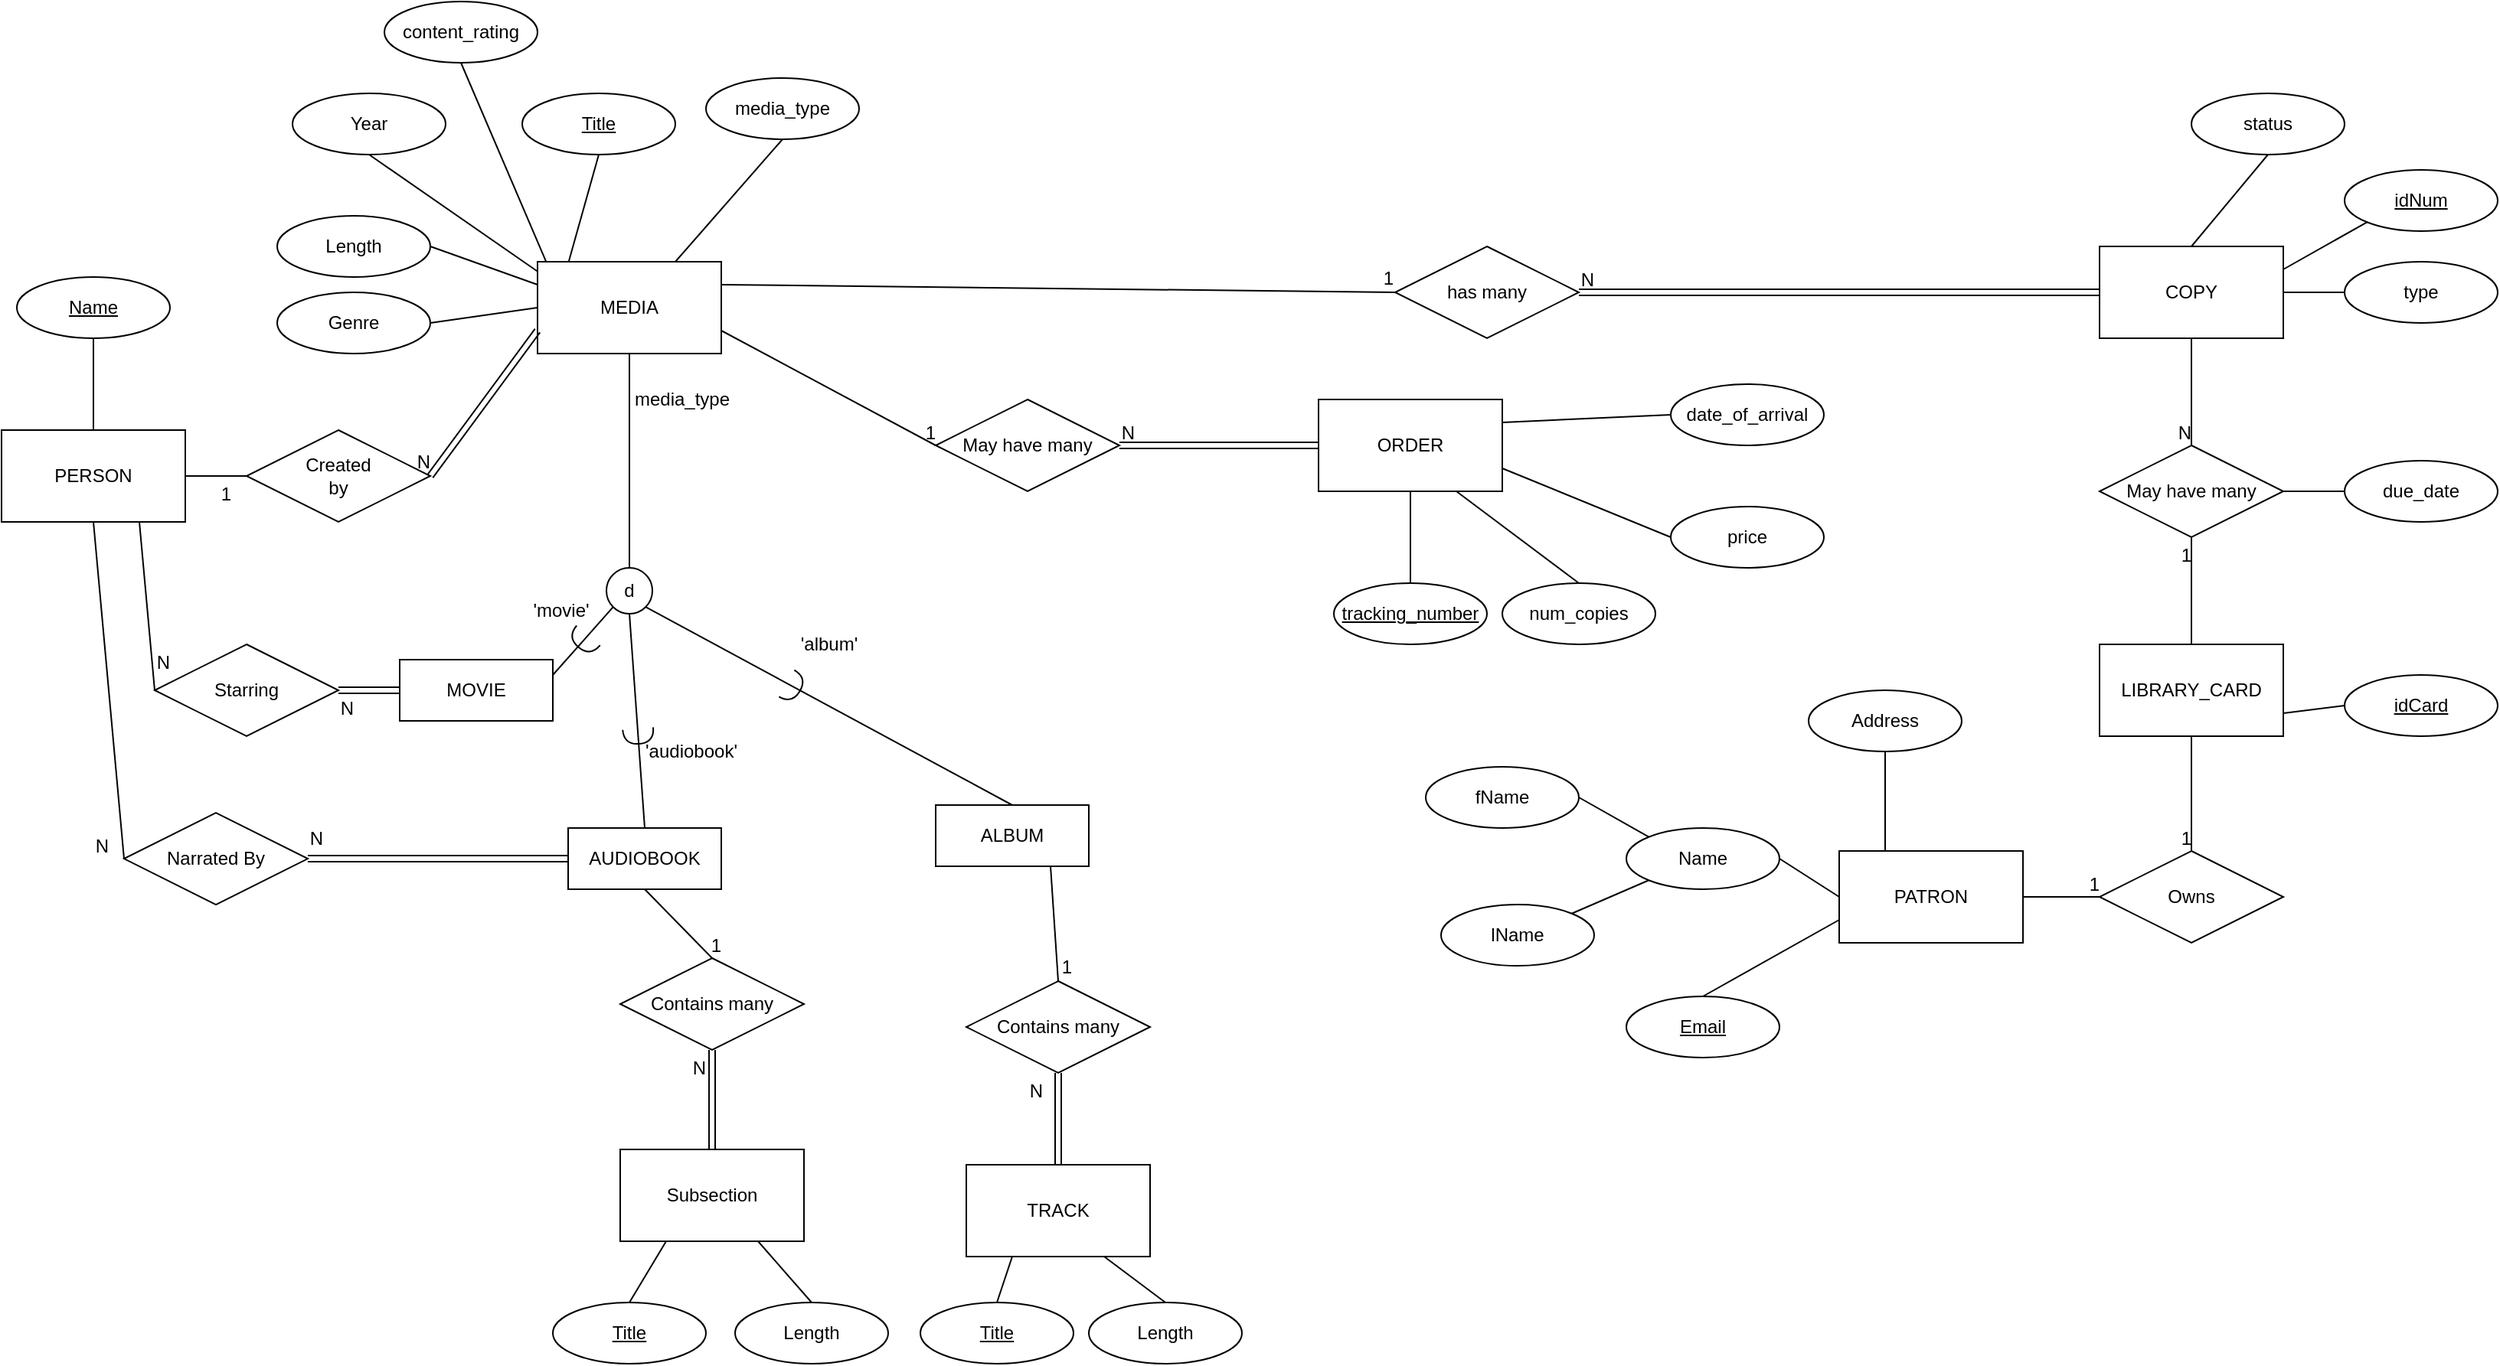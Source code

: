 <mxfile version="15.2.4" type="device"><diagram id="QT5rhKANnf65KqYUZkuz" name="Page-1"><mxGraphModel dx="1422" dy="794" grid="1" gridSize="10" guides="1" tooltips="1" connect="1" arrows="1" fold="1" page="1" pageScale="1" pageWidth="827" pageHeight="1169" math="0" shadow="0"><root><mxCell id="0"/><mxCell id="1" parent="0"/><mxCell id="4PKpl9iUUbR2fkpJoKxn-1" value="MEDIA" style="rounded=0;whiteSpace=wrap;html=1;" parent="1" vertex="1"><mxGeometry x="360" y="200" width="120" height="60" as="geometry"/></mxCell><mxCell id="4PKpl9iUUbR2fkpJoKxn-3" value="" style="endArrow=none;html=1;rounded=0;exitX=0.5;exitY=1;exitDx=0;exitDy=0;entryX=0.5;entryY=0;entryDx=0;entryDy=0;" parent="1" source="4PKpl9iUUbR2fkpJoKxn-1" target="rvGvBXLjlUPm6_SCLi8Z-6" edge="1"><mxGeometry relative="1" as="geometry"><mxPoint x="330" y="400" as="sourcePoint"/><mxPoint x="250" y="380.0" as="targetPoint"/></mxGeometry></mxCell><mxCell id="4PKpl9iUUbR2fkpJoKxn-10" value="" style="endArrow=none;html=1;rounded=0;exitX=1;exitY=0.25;exitDx=0;exitDy=0;entryX=0;entryY=1;entryDx=0;entryDy=0;" parent="1" source="rvGvBXLjlUPm6_SCLi8Z-12" target="rvGvBXLjlUPm6_SCLi8Z-6" edge="1"><mxGeometry relative="1" as="geometry"><mxPoint x="-20" y="500.0" as="sourcePoint"/><mxPoint x="190" y="410.0" as="targetPoint"/></mxGeometry></mxCell><mxCell id="4PKpl9iUUbR2fkpJoKxn-12" value="" style="endArrow=none;html=1;rounded=0;entryX=0.5;entryY=1;entryDx=0;entryDy=0;exitX=0.5;exitY=0;exitDx=0;exitDy=0;" parent="1" source="rvGvBXLjlUPm6_SCLi8Z-13" target="rvGvBXLjlUPm6_SCLi8Z-6" edge="1"><mxGeometry relative="1" as="geometry"><mxPoint x="300" y="500.0" as="sourcePoint"/><mxPoint x="250" y="440.0" as="targetPoint"/></mxGeometry></mxCell><mxCell id="4PKpl9iUUbR2fkpJoKxn-14" value="" style="endArrow=none;html=1;rounded=0;entryX=1;entryY=1;entryDx=0;entryDy=0;exitX=0.5;exitY=0;exitDx=0;exitDy=0;" parent="1" source="rvGvBXLjlUPm6_SCLi8Z-14" target="rvGvBXLjlUPm6_SCLi8Z-6" edge="1"><mxGeometry relative="1" as="geometry"><mxPoint x="760" y="495.0" as="sourcePoint"/><mxPoint x="310" y="410.0" as="targetPoint"/></mxGeometry></mxCell><mxCell id="4PKpl9iUUbR2fkpJoKxn-19" value="Starring" style="shape=rhombus;perimeter=rhombusPerimeter;whiteSpace=wrap;html=1;align=center;" parent="1" vertex="1"><mxGeometry x="110" y="450" width="120" height="60" as="geometry"/></mxCell><mxCell id="4PKpl9iUUbR2fkpJoKxn-30" value="Year" style="ellipse;whiteSpace=wrap;html=1;align=center;" parent="1" vertex="1"><mxGeometry x="200" y="90" width="100" height="40" as="geometry"/></mxCell><mxCell id="4PKpl9iUUbR2fkpJoKxn-34" value="Genre" style="ellipse;whiteSpace=wrap;html=1;align=center;" parent="1" vertex="1"><mxGeometry x="190" y="220" width="100" height="40" as="geometry"/></mxCell><mxCell id="4PKpl9iUUbR2fkpJoKxn-35" value="Length" style="ellipse;whiteSpace=wrap;html=1;align=center;" parent="1" vertex="1"><mxGeometry x="190" y="170" width="100" height="40" as="geometry"/></mxCell><mxCell id="4PKpl9iUUbR2fkpJoKxn-36" value="" style="endArrow=none;html=1;rounded=0;exitX=0.5;exitY=1;exitDx=0;exitDy=0;entryX=0.169;entryY=0.005;entryDx=0;entryDy=0;entryPerimeter=0;" parent="1" source="4PKpl9iUUbR2fkpJoKxn-45" target="4PKpl9iUUbR2fkpJoKxn-1" edge="1"><mxGeometry relative="1" as="geometry"><mxPoint x="410" y="130" as="sourcePoint"/><mxPoint x="574" y="150" as="targetPoint"/></mxGeometry></mxCell><mxCell id="4PKpl9iUUbR2fkpJoKxn-39" value="" style="endArrow=none;html=1;rounded=0;exitX=0.5;exitY=1;exitDx=0;exitDy=0;entryX=0.002;entryY=0.108;entryDx=0;entryDy=0;entryPerimeter=0;" parent="1" source="4PKpl9iUUbR2fkpJoKxn-30" target="4PKpl9iUUbR2fkpJoKxn-1" edge="1"><mxGeometry relative="1" as="geometry"><mxPoint x="150" y="170" as="sourcePoint"/><mxPoint x="340" y="220" as="targetPoint"/></mxGeometry></mxCell><mxCell id="4PKpl9iUUbR2fkpJoKxn-40" value="content_rating" style="ellipse;whiteSpace=wrap;html=1;align=center;" parent="1" vertex="1"><mxGeometry x="260" y="30" width="100" height="40" as="geometry"/></mxCell><mxCell id="4PKpl9iUUbR2fkpJoKxn-41" value="" style="endArrow=none;html=1;rounded=0;entryX=0.5;entryY=1;entryDx=0;entryDy=0;exitX=0.048;exitY=0.005;exitDx=0;exitDy=0;exitPerimeter=0;" parent="1" source="4PKpl9iUUbR2fkpJoKxn-1" target="4PKpl9iUUbR2fkpJoKxn-40" edge="1"><mxGeometry relative="1" as="geometry"><mxPoint x="360" y="180" as="sourcePoint"/><mxPoint x="740" y="150" as="targetPoint"/></mxGeometry></mxCell><mxCell id="4PKpl9iUUbR2fkpJoKxn-42" value="" style="endArrow=none;html=1;rounded=0;entryX=0;entryY=0.25;entryDx=0;entryDy=0;exitX=1;exitY=0.5;exitDx=0;exitDy=0;" parent="1" source="4PKpl9iUUbR2fkpJoKxn-35" target="4PKpl9iUUbR2fkpJoKxn-1" edge="1"><mxGeometry relative="1" as="geometry"><mxPoint x="30" y="270" as="sourcePoint"/><mxPoint x="190" y="270" as="targetPoint"/></mxGeometry></mxCell><mxCell id="4PKpl9iUUbR2fkpJoKxn-43" value="" style="endArrow=none;html=1;rounded=0;entryX=0;entryY=0.5;entryDx=0;entryDy=0;exitX=1;exitY=0.5;exitDx=0;exitDy=0;" parent="1" source="4PKpl9iUUbR2fkpJoKxn-34" target="4PKpl9iUUbR2fkpJoKxn-1" edge="1"><mxGeometry relative="1" as="geometry"><mxPoint x="310" y="230" as="sourcePoint"/><mxPoint x="230" y="280" as="targetPoint"/></mxGeometry></mxCell><mxCell id="4PKpl9iUUbR2fkpJoKxn-44" value="Created&lt;br&gt;by" style="shape=rhombus;perimeter=rhombusPerimeter;whiteSpace=wrap;html=1;align=center;" parent="1" vertex="1"><mxGeometry x="170" y="310" width="120" height="60" as="geometry"/></mxCell><mxCell id="4PKpl9iUUbR2fkpJoKxn-45" value="Title" style="ellipse;whiteSpace=wrap;html=1;align=center;fontStyle=4;" parent="1" vertex="1"><mxGeometry x="350" y="90" width="100" height="40" as="geometry"/></mxCell><mxCell id="4PKpl9iUUbR2fkpJoKxn-61" value="" style="endArrow=none;html=1;rounded=0;exitX=1;exitY=0.5;exitDx=0;exitDy=0;entryX=0;entryY=0.5;entryDx=0;entryDy=0;" parent="1" source="a6fheJ7OsHxere_ZDYR0-6" target="4PKpl9iUUbR2fkpJoKxn-44" edge="1"><mxGeometry relative="1" as="geometry"><mxPoint x="310" y="725" as="sourcePoint"/><mxPoint x="290" y="365.02" as="targetPoint"/></mxGeometry></mxCell><mxCell id="4PKpl9iUUbR2fkpJoKxn-62" value="1" style="resizable=0;html=1;align=right;verticalAlign=bottom;" parent="4PKpl9iUUbR2fkpJoKxn-61" connectable="0" vertex="1"><mxGeometry x="1" relative="1" as="geometry"><mxPoint x="-10" y="20" as="offset"/></mxGeometry></mxCell><mxCell id="4PKpl9iUUbR2fkpJoKxn-72" value="Contains many" style="shape=rhombus;perimeter=rhombusPerimeter;whiteSpace=wrap;html=1;align=center;" parent="1" vertex="1"><mxGeometry x="640" y="670" width="120" height="60" as="geometry"/></mxCell><mxCell id="4PKpl9iUUbR2fkpJoKxn-82" value="" style="shape=link;html=1;rounded=0;entryX=1;entryY=0.5;entryDx=0;entryDy=0;exitX=0;exitY=0.5;exitDx=0;exitDy=0;" parent="1" source="rvGvBXLjlUPm6_SCLi8Z-12" target="4PKpl9iUUbR2fkpJoKxn-19" edge="1"><mxGeometry relative="1" as="geometry"><mxPoint x="5" y="550.0" as="sourcePoint"/><mxPoint x="180" y="570" as="targetPoint"/></mxGeometry></mxCell><mxCell id="4PKpl9iUUbR2fkpJoKxn-83" value="N" style="resizable=0;html=1;align=right;verticalAlign=bottom;" parent="4PKpl9iUUbR2fkpJoKxn-82" connectable="0" vertex="1"><mxGeometry x="1" relative="1" as="geometry"><mxPoint x="10" y="20" as="offset"/></mxGeometry></mxCell><mxCell id="4PKpl9iUUbR2fkpJoKxn-84" value="" style="shape=link;html=1;rounded=0;exitX=0;exitY=0.75;exitDx=0;exitDy=0;entryX=1;entryY=0.5;entryDx=0;entryDy=0;" parent="1" source="4PKpl9iUUbR2fkpJoKxn-1" target="4PKpl9iUUbR2fkpJoKxn-44" edge="1"><mxGeometry relative="1" as="geometry"><mxPoint x="375.009" y="235" as="sourcePoint"/><mxPoint x="260" y="235" as="targetPoint"/></mxGeometry></mxCell><mxCell id="4PKpl9iUUbR2fkpJoKxn-85" value="N" style="resizable=0;html=1;align=right;verticalAlign=bottom;" parent="4PKpl9iUUbR2fkpJoKxn-84" connectable="0" vertex="1"><mxGeometry x="1" relative="1" as="geometry"/></mxCell><mxCell id="4PKpl9iUUbR2fkpJoKxn-92" value="" style="endArrow=none;html=1;rounded=0;entryX=0.5;entryY=0;entryDx=0;entryDy=0;exitX=0.75;exitY=1;exitDx=0;exitDy=0;" parent="1" source="rvGvBXLjlUPm6_SCLi8Z-14" target="4PKpl9iUUbR2fkpJoKxn-72" edge="1"><mxGeometry relative="1" as="geometry"><mxPoint x="785" y="545.0" as="sourcePoint"/><mxPoint x="940" y="590" as="targetPoint"/></mxGeometry></mxCell><mxCell id="4PKpl9iUUbR2fkpJoKxn-93" value="1" style="resizable=0;html=1;align=right;verticalAlign=bottom;" parent="4PKpl9iUUbR2fkpJoKxn-92" connectable="0" vertex="1"><mxGeometry x="1" relative="1" as="geometry"><mxPoint x="10" as="offset"/></mxGeometry></mxCell><mxCell id="4PKpl9iUUbR2fkpJoKxn-94" value="TRACK" style="rounded=0;whiteSpace=wrap;html=1;" parent="1" vertex="1"><mxGeometry x="640" y="790" width="120" height="60" as="geometry"/></mxCell><mxCell id="4PKpl9iUUbR2fkpJoKxn-95" value="" style="shape=link;html=1;rounded=0;entryX=0.5;entryY=1;entryDx=0;entryDy=0;exitX=0.5;exitY=0;exitDx=0;exitDy=0;" parent="1" source="4PKpl9iUUbR2fkpJoKxn-94" target="4PKpl9iUUbR2fkpJoKxn-72" edge="1"><mxGeometry relative="1" as="geometry"><mxPoint x="760" y="710" as="sourcePoint"/><mxPoint x="920" y="710" as="targetPoint"/></mxGeometry></mxCell><mxCell id="4PKpl9iUUbR2fkpJoKxn-96" value="N" style="resizable=0;html=1;align=right;verticalAlign=bottom;" parent="4PKpl9iUUbR2fkpJoKxn-95" connectable="0" vertex="1"><mxGeometry x="1" relative="1" as="geometry"><mxPoint x="-10" y="20" as="offset"/></mxGeometry></mxCell><mxCell id="4PKpl9iUUbR2fkpJoKxn-99" value="Contains many" style="shape=rhombus;perimeter=rhombusPerimeter;whiteSpace=wrap;html=1;align=center;" parent="1" vertex="1"><mxGeometry x="414" y="655" width="120" height="60" as="geometry"/></mxCell><mxCell id="4PKpl9iUUbR2fkpJoKxn-100" value="" style="endArrow=none;html=1;rounded=0;entryX=0.5;entryY=0;entryDx=0;entryDy=0;exitX=0.5;exitY=1;exitDx=0;exitDy=0;" parent="1" source="rvGvBXLjlUPm6_SCLi8Z-13" target="4PKpl9iUUbR2fkpJoKxn-99" edge="1"><mxGeometry relative="1" as="geometry"><mxPoint x="350" y="537.5" as="sourcePoint"/><mxPoint x="560" y="550" as="targetPoint"/></mxGeometry></mxCell><mxCell id="4PKpl9iUUbR2fkpJoKxn-101" value="1" style="resizable=0;html=1;align=right;verticalAlign=bottom;" parent="4PKpl9iUUbR2fkpJoKxn-100" connectable="0" vertex="1"><mxGeometry x="1" relative="1" as="geometry"><mxPoint x="6" as="offset"/></mxGeometry></mxCell><mxCell id="4PKpl9iUUbR2fkpJoKxn-102" value="Subsection" style="rounded=0;whiteSpace=wrap;html=1;" parent="1" vertex="1"><mxGeometry x="414" y="780" width="120" height="60" as="geometry"/></mxCell><mxCell id="4PKpl9iUUbR2fkpJoKxn-103" value="" style="shape=link;html=1;rounded=0;entryX=0.5;entryY=1;entryDx=0;entryDy=0;exitX=0.5;exitY=0;exitDx=0;exitDy=0;" parent="1" source="4PKpl9iUUbR2fkpJoKxn-102" target="4PKpl9iUUbR2fkpJoKxn-99" edge="1"><mxGeometry relative="1" as="geometry"><mxPoint x="444" y="660" as="sourcePoint"/><mxPoint x="604" y="660" as="targetPoint"/></mxGeometry></mxCell><mxCell id="4PKpl9iUUbR2fkpJoKxn-104" value="N" style="resizable=0;html=1;align=right;verticalAlign=bottom;" parent="4PKpl9iUUbR2fkpJoKxn-103" connectable="0" vertex="1"><mxGeometry x="1" relative="1" as="geometry"><mxPoint x="-4" y="20" as="offset"/></mxGeometry></mxCell><mxCell id="4PKpl9iUUbR2fkpJoKxn-105" value="Title" style="ellipse;whiteSpace=wrap;html=1;align=center;fontStyle=4;" parent="1" vertex="1"><mxGeometry x="370" y="880" width="100" height="40" as="geometry"/></mxCell><mxCell id="4PKpl9iUUbR2fkpJoKxn-106" value="Length" style="ellipse;whiteSpace=wrap;html=1;align=center;" parent="1" vertex="1"><mxGeometry x="489" y="880" width="100" height="40" as="geometry"/></mxCell><mxCell id="4PKpl9iUUbR2fkpJoKxn-107" value="" style="endArrow=none;html=1;rounded=0;exitX=0.25;exitY=1;exitDx=0;exitDy=0;entryX=0.5;entryY=0;entryDx=0;entryDy=0;" parent="1" source="4PKpl9iUUbR2fkpJoKxn-102" target="4PKpl9iUUbR2fkpJoKxn-105" edge="1"><mxGeometry relative="1" as="geometry"><mxPoint x="374" y="810" as="sourcePoint"/><mxPoint x="534" y="810" as="targetPoint"/></mxGeometry></mxCell><mxCell id="4PKpl9iUUbR2fkpJoKxn-108" value="" style="endArrow=none;html=1;rounded=0;exitX=0.75;exitY=1;exitDx=0;exitDy=0;entryX=0.5;entryY=0;entryDx=0;entryDy=0;" parent="1" source="4PKpl9iUUbR2fkpJoKxn-102" target="4PKpl9iUUbR2fkpJoKxn-106" edge="1"><mxGeometry relative="1" as="geometry"><mxPoint x="544" y="830" as="sourcePoint"/><mxPoint x="584" y="730" as="targetPoint"/></mxGeometry></mxCell><mxCell id="4PKpl9iUUbR2fkpJoKxn-109" value="Title" style="ellipse;whiteSpace=wrap;html=1;align=center;fontStyle=4;" parent="1" vertex="1"><mxGeometry x="610" y="880" width="100" height="40" as="geometry"/></mxCell><mxCell id="4PKpl9iUUbR2fkpJoKxn-110" value="Length" style="ellipse;whiteSpace=wrap;html=1;align=center;" parent="1" vertex="1"><mxGeometry x="720" y="880" width="100" height="40" as="geometry"/></mxCell><mxCell id="4PKpl9iUUbR2fkpJoKxn-111" value="" style="endArrow=none;html=1;rounded=0;exitX=0.25;exitY=1;exitDx=0;exitDy=0;entryX=0.5;entryY=0;entryDx=0;entryDy=0;" parent="1" source="4PKpl9iUUbR2fkpJoKxn-94" target="4PKpl9iUUbR2fkpJoKxn-109" edge="1"><mxGeometry relative="1" as="geometry"><mxPoint x="740" y="960" as="sourcePoint"/><mxPoint x="900" y="960" as="targetPoint"/></mxGeometry></mxCell><mxCell id="4PKpl9iUUbR2fkpJoKxn-112" value="" style="endArrow=none;html=1;rounded=0;exitX=0.75;exitY=1;exitDx=0;exitDy=0;entryX=0.5;entryY=0;entryDx=0;entryDy=0;" parent="1" source="4PKpl9iUUbR2fkpJoKxn-94" target="4PKpl9iUUbR2fkpJoKxn-110" edge="1"><mxGeometry relative="1" as="geometry"><mxPoint x="490" y="1010" as="sourcePoint"/><mxPoint x="650" y="1010" as="targetPoint"/></mxGeometry></mxCell><mxCell id="4PKpl9iUUbR2fkpJoKxn-116" value="" style="endArrow=none;html=1;rounded=0;entryX=0;entryY=0.5;entryDx=0;entryDy=0;exitX=1;exitY=0.75;exitDx=0;exitDy=0;" parent="1" source="4PKpl9iUUbR2fkpJoKxn-1" target="iT33wVllb6vJDToHoxWJ-6" edge="1"><mxGeometry relative="1" as="geometry"><mxPoint x="430" y="300" as="sourcePoint"/><mxPoint x="624" y="320.0" as="targetPoint"/></mxGeometry></mxCell><mxCell id="4PKpl9iUUbR2fkpJoKxn-117" value="1" style="resizable=0;html=1;align=right;verticalAlign=bottom;" parent="4PKpl9iUUbR2fkpJoKxn-116" connectable="0" vertex="1"><mxGeometry x="1" relative="1" as="geometry"/></mxCell><mxCell id="4PKpl9iUUbR2fkpJoKxn-119" value="" style="shape=link;html=1;rounded=0;entryX=1;entryY=0.5;entryDx=0;entryDy=0;entryPerimeter=0;exitX=0;exitY=0.5;exitDx=0;exitDy=0;" parent="1" source="iT33wVllb6vJDToHoxWJ-5" target="iT33wVllb6vJDToHoxWJ-6" edge="1"><mxGeometry relative="1" as="geometry"><mxPoint x="840" y="320" as="sourcePoint"/><mxPoint x="744" y="320.0" as="targetPoint"/></mxGeometry></mxCell><mxCell id="4PKpl9iUUbR2fkpJoKxn-120" value="N" style="resizable=0;html=1;align=right;verticalAlign=bottom;" parent="4PKpl9iUUbR2fkpJoKxn-119" connectable="0" vertex="1"><mxGeometry x="1" relative="1" as="geometry"><mxPoint x="10" as="offset"/></mxGeometry></mxCell><mxCell id="4PKpl9iUUbR2fkpJoKxn-123" value="num_copies" style="ellipse;whiteSpace=wrap;html=1;align=center;" parent="1" vertex="1"><mxGeometry x="990" y="410" width="100" height="40" as="geometry"/></mxCell><mxCell id="4PKpl9iUUbR2fkpJoKxn-124" value="price" style="ellipse;whiteSpace=wrap;html=1;align=center;" parent="1" vertex="1"><mxGeometry x="1100" y="360" width="100" height="40" as="geometry"/></mxCell><mxCell id="4PKpl9iUUbR2fkpJoKxn-125" value="date_of_arrival" style="ellipse;whiteSpace=wrap;html=1;align=center;" parent="1" vertex="1"><mxGeometry x="1100" y="280" width="100" height="40" as="geometry"/></mxCell><mxCell id="4PKpl9iUUbR2fkpJoKxn-126" value="" style="endArrow=none;html=1;rounded=0;exitX=0.5;exitY=0;exitDx=0;exitDy=0;entryX=0.75;entryY=1;entryDx=0;entryDy=0;" parent="1" source="4PKpl9iUUbR2fkpJoKxn-123" target="iT33wVllb6vJDToHoxWJ-5" edge="1"><mxGeometry relative="1" as="geometry"><mxPoint x="760" y="360" as="sourcePoint"/><mxPoint x="1010" y="390" as="targetPoint"/></mxGeometry></mxCell><mxCell id="4PKpl9iUUbR2fkpJoKxn-127" value="" style="endArrow=none;html=1;rounded=0;entryX=0;entryY=0.5;entryDx=0;entryDy=0;exitX=1;exitY=0.25;exitDx=0;exitDy=0;" parent="1" source="iT33wVllb6vJDToHoxWJ-5" target="4PKpl9iUUbR2fkpJoKxn-125" edge="1"><mxGeometry relative="1" as="geometry"><mxPoint x="1080" y="307" as="sourcePoint"/><mxPoint x="1160" y="220" as="targetPoint"/></mxGeometry></mxCell><mxCell id="4PKpl9iUUbR2fkpJoKxn-128" value="" style="endArrow=none;html=1;rounded=0;entryX=0;entryY=0.5;entryDx=0;entryDy=0;exitX=1;exitY=0.75;exitDx=0;exitDy=0;" parent="1" source="iT33wVllb6vJDToHoxWJ-5" target="4PKpl9iUUbR2fkpJoKxn-124" edge="1"><mxGeometry relative="1" as="geometry"><mxPoint x="1080" y="380" as="sourcePoint"/><mxPoint x="1210" y="350" as="targetPoint"/></mxGeometry></mxCell><mxCell id="4PKpl9iUUbR2fkpJoKxn-143" value="has many" style="shape=rhombus;perimeter=rhombusPerimeter;whiteSpace=wrap;html=1;align=center;" parent="1" vertex="1"><mxGeometry x="920" y="190" width="120" height="60" as="geometry"/></mxCell><mxCell id="4PKpl9iUUbR2fkpJoKxn-145" value="" style="endArrow=none;html=1;rounded=0;entryX=0;entryY=0.5;entryDx=0;entryDy=0;exitX=1;exitY=0.25;exitDx=0;exitDy=0;" parent="1" source="4PKpl9iUUbR2fkpJoKxn-1" target="4PKpl9iUUbR2fkpJoKxn-143" edge="1"><mxGeometry relative="1" as="geometry"><mxPoint x="1010" y="187.5" as="sourcePoint"/><mxPoint x="1130" y="230" as="targetPoint"/></mxGeometry></mxCell><mxCell id="4PKpl9iUUbR2fkpJoKxn-146" value="1" style="resizable=0;html=1;align=right;verticalAlign=bottom;" parent="4PKpl9iUUbR2fkpJoKxn-145" connectable="0" vertex="1"><mxGeometry x="1" relative="1" as="geometry"/></mxCell><mxCell id="4PKpl9iUUbR2fkpJoKxn-155" value="COPY" style="rounded=0;whiteSpace=wrap;html=1;" parent="1" vertex="1"><mxGeometry x="1380" y="190" width="120" height="60" as="geometry"/></mxCell><mxCell id="4PKpl9iUUbR2fkpJoKxn-157" value="" style="shape=link;html=1;rounded=0;entryX=1;entryY=0.5;entryDx=0;entryDy=0;exitX=0;exitY=0.5;exitDx=0;exitDy=0;" parent="1" source="4PKpl9iUUbR2fkpJoKxn-155" target="4PKpl9iUUbR2fkpJoKxn-143" edge="1"><mxGeometry relative="1" as="geometry"><mxPoint x="1290" y="300" as="sourcePoint"/><mxPoint x="1450" y="300" as="targetPoint"/></mxGeometry></mxCell><mxCell id="4PKpl9iUUbR2fkpJoKxn-158" value="N" style="resizable=0;html=1;align=right;verticalAlign=bottom;" parent="4PKpl9iUUbR2fkpJoKxn-157" connectable="0" vertex="1"><mxGeometry x="1" relative="1" as="geometry"><mxPoint x="10" as="offset"/></mxGeometry></mxCell><mxCell id="4PKpl9iUUbR2fkpJoKxn-161" value="idNum" style="ellipse;whiteSpace=wrap;html=1;align=center;fontStyle=4;" parent="1" vertex="1"><mxGeometry x="1540" y="140" width="100" height="40" as="geometry"/></mxCell><mxCell id="4PKpl9iUUbR2fkpJoKxn-164" value="type" style="ellipse;whiteSpace=wrap;html=1;align=center;" parent="1" vertex="1"><mxGeometry x="1540" y="200" width="100" height="40" as="geometry"/></mxCell><mxCell id="4PKpl9iUUbR2fkpJoKxn-165" value="due_date" style="ellipse;whiteSpace=wrap;html=1;align=center;" parent="1" vertex="1"><mxGeometry x="1540" y="330" width="100" height="40" as="geometry"/></mxCell><mxCell id="4PKpl9iUUbR2fkpJoKxn-172" value="" style="endArrow=none;html=1;rounded=0;exitX=1;exitY=0.25;exitDx=0;exitDy=0;entryX=0;entryY=1;entryDx=0;entryDy=0;" parent="1" source="4PKpl9iUUbR2fkpJoKxn-155" target="4PKpl9iUUbR2fkpJoKxn-161" edge="1"><mxGeometry relative="1" as="geometry"><mxPoint x="1520" y="210" as="sourcePoint"/><mxPoint x="1680" y="210" as="targetPoint"/></mxGeometry></mxCell><mxCell id="4PKpl9iUUbR2fkpJoKxn-173" value="" style="endArrow=none;html=1;rounded=0;exitX=1;exitY=0.5;exitDx=0;exitDy=0;entryX=0;entryY=0.5;entryDx=0;entryDy=0;" parent="1" source="4PKpl9iUUbR2fkpJoKxn-155" target="4PKpl9iUUbR2fkpJoKxn-164" edge="1"><mxGeometry relative="1" as="geometry"><mxPoint x="1380" y="400" as="sourcePoint"/><mxPoint x="1540" y="400" as="targetPoint"/></mxGeometry></mxCell><mxCell id="4PKpl9iUUbR2fkpJoKxn-174" value="" style="endArrow=none;html=1;rounded=0;exitX=1;exitY=0.5;exitDx=0;exitDy=0;entryX=0;entryY=0.5;entryDx=0;entryDy=0;" parent="1" source="4PKpl9iUUbR2fkpJoKxn-196" target="4PKpl9iUUbR2fkpJoKxn-165" edge="1"><mxGeometry relative="1" as="geometry"><mxPoint x="1420" y="320" as="sourcePoint"/><mxPoint x="1540" y="280" as="targetPoint"/></mxGeometry></mxCell><mxCell id="4PKpl9iUUbR2fkpJoKxn-175" value="PATRON" style="rounded=0;whiteSpace=wrap;html=1;" parent="1" vertex="1"><mxGeometry x="1210" y="585" width="120" height="60" as="geometry"/></mxCell><mxCell id="4PKpl9iUUbR2fkpJoKxn-177" value="fName" style="ellipse;whiteSpace=wrap;html=1;align=center;" parent="1" vertex="1"><mxGeometry x="940" y="530" width="100" height="40" as="geometry"/></mxCell><mxCell id="4PKpl9iUUbR2fkpJoKxn-178" value="lName" style="ellipse;whiteSpace=wrap;html=1;align=center;" parent="1" vertex="1"><mxGeometry x="950" y="620.02" width="100" height="40" as="geometry"/></mxCell><mxCell id="4PKpl9iUUbR2fkpJoKxn-179" value="Name" style="ellipse;whiteSpace=wrap;html=1;align=center;" parent="1" vertex="1"><mxGeometry x="1071" y="570" width="100" height="40" as="geometry"/></mxCell><mxCell id="4PKpl9iUUbR2fkpJoKxn-180" value="" style="endArrow=none;html=1;rounded=0;exitX=0;exitY=0.5;exitDx=0;exitDy=0;entryX=1;entryY=0.5;entryDx=0;entryDy=0;" parent="1" source="4PKpl9iUUbR2fkpJoKxn-175" target="4PKpl9iUUbR2fkpJoKxn-179" edge="1"><mxGeometry relative="1" as="geometry"><mxPoint x="1090" y="710" as="sourcePoint"/><mxPoint x="1250" y="710" as="targetPoint"/></mxGeometry></mxCell><mxCell id="4PKpl9iUUbR2fkpJoKxn-181" value="" style="endArrow=none;html=1;rounded=0;exitX=1;exitY=0.5;exitDx=0;exitDy=0;entryX=0;entryY=0;entryDx=0;entryDy=0;" parent="1" source="4PKpl9iUUbR2fkpJoKxn-177" target="4PKpl9iUUbR2fkpJoKxn-179" edge="1"><mxGeometry relative="1" as="geometry"><mxPoint x="1080" y="650" as="sourcePoint"/><mxPoint x="1240" y="650" as="targetPoint"/></mxGeometry></mxCell><mxCell id="4PKpl9iUUbR2fkpJoKxn-182" value="" style="endArrow=none;html=1;rounded=0;exitX=0;exitY=1;exitDx=0;exitDy=0;entryX=1;entryY=0;entryDx=0;entryDy=0;" parent="1" source="4PKpl9iUUbR2fkpJoKxn-179" target="4PKpl9iUUbR2fkpJoKxn-178" edge="1"><mxGeometry relative="1" as="geometry"><mxPoint x="1130" y="670" as="sourcePoint"/><mxPoint x="1290" y="670" as="targetPoint"/></mxGeometry></mxCell><mxCell id="4PKpl9iUUbR2fkpJoKxn-183" value="Address" style="ellipse;whiteSpace=wrap;html=1;align=center;" parent="1" vertex="1"><mxGeometry x="1190" y="480" width="100" height="40" as="geometry"/></mxCell><mxCell id="4PKpl9iUUbR2fkpJoKxn-184" value="" style="endArrow=none;html=1;rounded=0;exitX=0.25;exitY=0;exitDx=0;exitDy=0;entryX=0.5;entryY=1;entryDx=0;entryDy=0;" parent="1" source="4PKpl9iUUbR2fkpJoKxn-175" target="4PKpl9iUUbR2fkpJoKxn-183" edge="1"><mxGeometry relative="1" as="geometry"><mxPoint x="1370" y="530" as="sourcePoint"/><mxPoint x="1530" y="530" as="targetPoint"/></mxGeometry></mxCell><mxCell id="4PKpl9iUUbR2fkpJoKxn-186" value="Email" style="ellipse;whiteSpace=wrap;html=1;align=center;fontStyle=4;" parent="1" vertex="1"><mxGeometry x="1071" y="680" width="100" height="40" as="geometry"/></mxCell><mxCell id="4PKpl9iUUbR2fkpJoKxn-187" value="" style="endArrow=none;html=1;rounded=0;exitX=0;exitY=0.75;exitDx=0;exitDy=0;entryX=0.5;entryY=0;entryDx=0;entryDy=0;" parent="1" source="4PKpl9iUUbR2fkpJoKxn-175" target="4PKpl9iUUbR2fkpJoKxn-186" edge="1"><mxGeometry relative="1" as="geometry"><mxPoint x="1290" y="730" as="sourcePoint"/><mxPoint x="1450" y="730" as="targetPoint"/></mxGeometry></mxCell><mxCell id="4PKpl9iUUbR2fkpJoKxn-188" value="Owns" style="shape=rhombus;perimeter=rhombusPerimeter;whiteSpace=wrap;html=1;align=center;" parent="1" vertex="1"><mxGeometry x="1380" y="585" width="120" height="60" as="geometry"/></mxCell><mxCell id="4PKpl9iUUbR2fkpJoKxn-189" value="" style="endArrow=none;html=1;rounded=0;exitX=1;exitY=0.5;exitDx=0;exitDy=0;entryX=0;entryY=0.5;entryDx=0;entryDy=0;" parent="1" source="4PKpl9iUUbR2fkpJoKxn-175" target="4PKpl9iUUbR2fkpJoKxn-188" edge="1"><mxGeometry relative="1" as="geometry"><mxPoint x="1400" y="710" as="sourcePoint"/><mxPoint x="1560" y="710" as="targetPoint"/></mxGeometry></mxCell><mxCell id="4PKpl9iUUbR2fkpJoKxn-190" value="1" style="resizable=0;html=1;align=right;verticalAlign=bottom;" parent="4PKpl9iUUbR2fkpJoKxn-189" connectable="0" vertex="1"><mxGeometry x="1" relative="1" as="geometry"/></mxCell><mxCell id="4PKpl9iUUbR2fkpJoKxn-191" value="LIBRARY_CARD" style="rounded=0;whiteSpace=wrap;html=1;" parent="1" vertex="1"><mxGeometry x="1380" y="450" width="120" height="60" as="geometry"/></mxCell><mxCell id="4PKpl9iUUbR2fkpJoKxn-192" value="" style="endArrow=none;html=1;rounded=0;entryX=0.5;entryY=0;entryDx=0;entryDy=0;exitX=0.5;exitY=1;exitDx=0;exitDy=0;" parent="1" source="4PKpl9iUUbR2fkpJoKxn-191" target="4PKpl9iUUbR2fkpJoKxn-188" edge="1"><mxGeometry relative="1" as="geometry"><mxPoint x="1410" y="670" as="sourcePoint"/><mxPoint x="1570" y="670" as="targetPoint"/></mxGeometry></mxCell><mxCell id="4PKpl9iUUbR2fkpJoKxn-193" value="1" style="resizable=0;html=1;align=right;verticalAlign=bottom;" parent="4PKpl9iUUbR2fkpJoKxn-192" connectable="0" vertex="1"><mxGeometry x="1" relative="1" as="geometry"/></mxCell><mxCell id="4PKpl9iUUbR2fkpJoKxn-194" value="idCard" style="ellipse;whiteSpace=wrap;html=1;align=center;fontStyle=4;" parent="1" vertex="1"><mxGeometry x="1540" y="470" width="100" height="40" as="geometry"/></mxCell><mxCell id="4PKpl9iUUbR2fkpJoKxn-195" value="" style="endArrow=none;html=1;rounded=0;exitX=0;exitY=0.5;exitDx=0;exitDy=0;entryX=1;entryY=0.75;entryDx=0;entryDy=0;" parent="1" source="4PKpl9iUUbR2fkpJoKxn-194" target="4PKpl9iUUbR2fkpJoKxn-191" edge="1"><mxGeometry relative="1" as="geometry"><mxPoint x="1390" y="370" as="sourcePoint"/><mxPoint x="1550" y="370" as="targetPoint"/></mxGeometry></mxCell><mxCell id="4PKpl9iUUbR2fkpJoKxn-196" value="May have many" style="shape=rhombus;perimeter=rhombusPerimeter;whiteSpace=wrap;html=1;align=center;" parent="1" vertex="1"><mxGeometry x="1380" y="320" width="120" height="60" as="geometry"/></mxCell><mxCell id="iT33wVllb6vJDToHoxWJ-3" value="tracking_number" style="ellipse;whiteSpace=wrap;html=1;align=center;fontStyle=4;" parent="1" vertex="1"><mxGeometry x="880" y="410" width="100" height="40" as="geometry"/></mxCell><mxCell id="iT33wVllb6vJDToHoxWJ-4" value="" style="endArrow=none;html=1;rounded=0;exitX=0.5;exitY=0;exitDx=0;exitDy=0;entryX=0.5;entryY=1;entryDx=0;entryDy=0;" parent="1" source="iT33wVllb6vJDToHoxWJ-3" target="iT33wVllb6vJDToHoxWJ-5" edge="1"><mxGeometry relative="1" as="geometry"><mxPoint x="700" y="390" as="sourcePoint"/><mxPoint x="930" y="420" as="targetPoint"/></mxGeometry></mxCell><mxCell id="iT33wVllb6vJDToHoxWJ-5" value="ORDER" style="rounded=0;whiteSpace=wrap;html=1;" parent="1" vertex="1"><mxGeometry x="870" y="290" width="120" height="60" as="geometry"/></mxCell><mxCell id="iT33wVllb6vJDToHoxWJ-6" value="May have many" style="shape=rhombus;perimeter=rhombusPerimeter;whiteSpace=wrap;html=1;align=center;" parent="1" vertex="1"><mxGeometry x="620" y="290" width="120" height="60" as="geometry"/></mxCell><mxCell id="wzYTc4I8yGuNCoE2Fwgl-1" value="status" style="ellipse;whiteSpace=wrap;html=1;align=center;" parent="1" vertex="1"><mxGeometry x="1440" y="90" width="100" height="40" as="geometry"/></mxCell><mxCell id="wzYTc4I8yGuNCoE2Fwgl-2" value="" style="endArrow=none;html=1;rounded=0;entryX=0.5;entryY=0;entryDx=0;entryDy=0;exitX=0.5;exitY=1;exitDx=0;exitDy=0;" parent="1" source="wzYTc4I8yGuNCoE2Fwgl-1" target="4PKpl9iUUbR2fkpJoKxn-155" edge="1"><mxGeometry relative="1" as="geometry"><mxPoint x="1220" y="100" as="sourcePoint"/><mxPoint x="1380" y="100" as="targetPoint"/></mxGeometry></mxCell><mxCell id="rvGvBXLjlUPm6_SCLi8Z-6" value="d" style="ellipse;whiteSpace=wrap;html=1;aspect=fixed;" parent="1" vertex="1"><mxGeometry x="405" y="400" width="30" height="30" as="geometry"/></mxCell><mxCell id="rvGvBXLjlUPm6_SCLi8Z-7" value="" style="shape=requiredInterface;html=1;verticalLabelPosition=bottom;rotation=130;" parent="1" vertex="1"><mxGeometry x="385" y="438" width="10" height="20" as="geometry"/></mxCell><mxCell id="rvGvBXLjlUPm6_SCLi8Z-8" value="" style="shape=requiredInterface;html=1;verticalLabelPosition=bottom;rotation=85;" parent="1" vertex="1"><mxGeometry x="421" y="500" width="10" height="20" as="geometry"/></mxCell><mxCell id="rvGvBXLjlUPm6_SCLi8Z-11" value="" style="shape=requiredInterface;html=1;verticalLabelPosition=bottom;rotation=30;" parent="1" vertex="1"><mxGeometry x="522" y="468" width="10" height="20" as="geometry"/></mxCell><mxCell id="rvGvBXLjlUPm6_SCLi8Z-12" value="MOVIE" style="whiteSpace=wrap;html=1;align=center;" parent="1" vertex="1"><mxGeometry x="270" y="460" width="100" height="40" as="geometry"/></mxCell><mxCell id="rvGvBXLjlUPm6_SCLi8Z-13" value="AUDIOBOOK" style="whiteSpace=wrap;html=1;align=center;" parent="1" vertex="1"><mxGeometry x="380" y="570" width="100" height="40" as="geometry"/></mxCell><mxCell id="rvGvBXLjlUPm6_SCLi8Z-14" value="ALBUM" style="whiteSpace=wrap;html=1;align=center;" parent="1" vertex="1"><mxGeometry x="620" y="555" width="100" height="40" as="geometry"/></mxCell><mxCell id="a6fheJ7OsHxere_ZDYR0-1" value="" style="endArrow=none;html=1;rounded=0;entryX=0.5;entryY=0;entryDx=0;entryDy=0;exitX=0.5;exitY=1;exitDx=0;exitDy=0;" edge="1" parent="1" source="4PKpl9iUUbR2fkpJoKxn-155" target="4PKpl9iUUbR2fkpJoKxn-196"><mxGeometry relative="1" as="geometry"><mxPoint x="1470" y="280" as="sourcePoint"/><mxPoint x="1630" y="280" as="targetPoint"/></mxGeometry></mxCell><mxCell id="a6fheJ7OsHxere_ZDYR0-2" value="N" style="resizable=0;html=1;align=right;verticalAlign=bottom;" connectable="0" vertex="1" parent="a6fheJ7OsHxere_ZDYR0-1"><mxGeometry x="1" relative="1" as="geometry"/></mxCell><mxCell id="a6fheJ7OsHxere_ZDYR0-3" value="" style="endArrow=none;html=1;rounded=0;entryX=0.5;entryY=1;entryDx=0;entryDy=0;exitX=0.5;exitY=0;exitDx=0;exitDy=0;" edge="1" parent="1" source="4PKpl9iUUbR2fkpJoKxn-191" target="4PKpl9iUUbR2fkpJoKxn-196"><mxGeometry relative="1" as="geometry"><mxPoint x="1290" y="410" as="sourcePoint"/><mxPoint x="1450" y="410" as="targetPoint"/></mxGeometry></mxCell><mxCell id="a6fheJ7OsHxere_ZDYR0-4" value="1" style="resizable=0;html=1;align=right;verticalAlign=bottom;" connectable="0" vertex="1" parent="a6fheJ7OsHxere_ZDYR0-3"><mxGeometry x="1" relative="1" as="geometry"><mxPoint y="20" as="offset"/></mxGeometry></mxCell><mxCell id="a6fheJ7OsHxere_ZDYR0-5" value="Name" style="ellipse;whiteSpace=wrap;html=1;align=center;fontStyle=4;" vertex="1" parent="1"><mxGeometry x="20" y="210" width="100" height="40" as="geometry"/></mxCell><mxCell id="a6fheJ7OsHxere_ZDYR0-6" value="PERSON" style="rounded=0;whiteSpace=wrap;html=1;" vertex="1" parent="1"><mxGeometry x="10" y="310" width="120" height="60" as="geometry"/></mxCell><mxCell id="a6fheJ7OsHxere_ZDYR0-8" value="" style="endArrow=none;html=1;rounded=0;" edge="1" parent="1" source="a6fheJ7OsHxere_ZDYR0-6" target="a6fheJ7OsHxere_ZDYR0-5"><mxGeometry relative="1" as="geometry"><mxPoint x="-70" y="260" as="sourcePoint"/><mxPoint x="90" y="260" as="targetPoint"/></mxGeometry></mxCell><mxCell id="a6fheJ7OsHxere_ZDYR0-10" value="" style="endArrow=none;html=1;rounded=0;entryX=0;entryY=0.5;entryDx=0;entryDy=0;exitX=0.75;exitY=1;exitDx=0;exitDy=0;" edge="1" parent="1" source="a6fheJ7OsHxere_ZDYR0-6" target="4PKpl9iUUbR2fkpJoKxn-19"><mxGeometry relative="1" as="geometry"><mxPoint x="60" y="480" as="sourcePoint"/><mxPoint x="220" y="480" as="targetPoint"/></mxGeometry></mxCell><mxCell id="a6fheJ7OsHxere_ZDYR0-11" value="N" style="resizable=0;html=1;align=right;verticalAlign=bottom;" connectable="0" vertex="1" parent="a6fheJ7OsHxere_ZDYR0-10"><mxGeometry x="1" relative="1" as="geometry"><mxPoint x="10" y="-10" as="offset"/></mxGeometry></mxCell><mxCell id="a6fheJ7OsHxere_ZDYR0-12" value="Narrated By" style="shape=rhombus;perimeter=rhombusPerimeter;whiteSpace=wrap;html=1;align=center;" vertex="1" parent="1"><mxGeometry x="90" y="560.02" width="120" height="60" as="geometry"/></mxCell><mxCell id="a6fheJ7OsHxere_ZDYR0-13" value="" style="endArrow=none;html=1;rounded=0;entryX=0;entryY=0.5;entryDx=0;entryDy=0;exitX=0.5;exitY=1;exitDx=0;exitDy=0;" edge="1" parent="1" source="a6fheJ7OsHxere_ZDYR0-6" target="a6fheJ7OsHxere_ZDYR0-12"><mxGeometry relative="1" as="geometry"><mxPoint x="40" y="560" as="sourcePoint"/><mxPoint x="200" y="560" as="targetPoint"/></mxGeometry></mxCell><mxCell id="a6fheJ7OsHxere_ZDYR0-14" value="N" style="resizable=0;html=1;align=right;verticalAlign=bottom;" connectable="0" vertex="1" parent="a6fheJ7OsHxere_ZDYR0-13"><mxGeometry x="1" relative="1" as="geometry"><mxPoint x="-10" as="offset"/></mxGeometry></mxCell><mxCell id="a6fheJ7OsHxere_ZDYR0-15" value="" style="shape=link;html=1;rounded=0;entryX=1;entryY=0.5;entryDx=0;entryDy=0;" edge="1" parent="1" target="a6fheJ7OsHxere_ZDYR0-12"><mxGeometry relative="1" as="geometry"><mxPoint x="380" y="590" as="sourcePoint"/><mxPoint x="360" y="700" as="targetPoint"/></mxGeometry></mxCell><mxCell id="a6fheJ7OsHxere_ZDYR0-16" value="N" style="resizable=0;html=1;align=right;verticalAlign=bottom;" connectable="0" vertex="1" parent="a6fheJ7OsHxere_ZDYR0-15"><mxGeometry x="1" relative="1" as="geometry"><mxPoint x="10" y="-5" as="offset"/></mxGeometry></mxCell><mxCell id="a6fheJ7OsHxere_ZDYR0-19" value="media_type" style="ellipse;whiteSpace=wrap;html=1;align=center;" vertex="1" parent="1"><mxGeometry x="470" y="80" width="100" height="40" as="geometry"/></mxCell><mxCell id="a6fheJ7OsHxere_ZDYR0-20" value="" style="endArrow=none;html=1;rounded=0;exitX=0.75;exitY=0;exitDx=0;exitDy=0;entryX=0.5;entryY=1;entryDx=0;entryDy=0;" edge="1" parent="1" source="4PKpl9iUUbR2fkpJoKxn-1" target="a6fheJ7OsHxere_ZDYR0-19"><mxGeometry relative="1" as="geometry"><mxPoint x="530" y="180" as="sourcePoint"/><mxPoint x="690" y="180" as="targetPoint"/></mxGeometry></mxCell><mxCell id="a6fheJ7OsHxere_ZDYR0-21" value="media_type" style="text;html=1;align=center;verticalAlign=middle;resizable=0;points=[];autosize=1;strokeColor=none;fillColor=none;" vertex="1" parent="1"><mxGeometry x="414" y="280" width="80" height="20" as="geometry"/></mxCell><mxCell id="a6fheJ7OsHxere_ZDYR0-22" value="'movie'" style="text;html=1;align=center;verticalAlign=middle;resizable=0;points=[];autosize=1;strokeColor=none;fillColor=none;" vertex="1" parent="1"><mxGeometry x="350" y="418" width="50" height="20" as="geometry"/></mxCell><mxCell id="a6fheJ7OsHxere_ZDYR0-23" value="'audiobook'" style="text;html=1;align=center;verticalAlign=middle;resizable=0;points=[];autosize=1;strokeColor=none;fillColor=none;" vertex="1" parent="1"><mxGeometry x="420" y="510" width="80" height="20" as="geometry"/></mxCell><mxCell id="a6fheJ7OsHxere_ZDYR0-24" value="'album'" style="text;html=1;align=center;verticalAlign=middle;resizable=0;points=[];autosize=1;strokeColor=none;fillColor=none;" vertex="1" parent="1"><mxGeometry x="525" y="440" width="50" height="20" as="geometry"/></mxCell></root></mxGraphModel></diagram></mxfile>